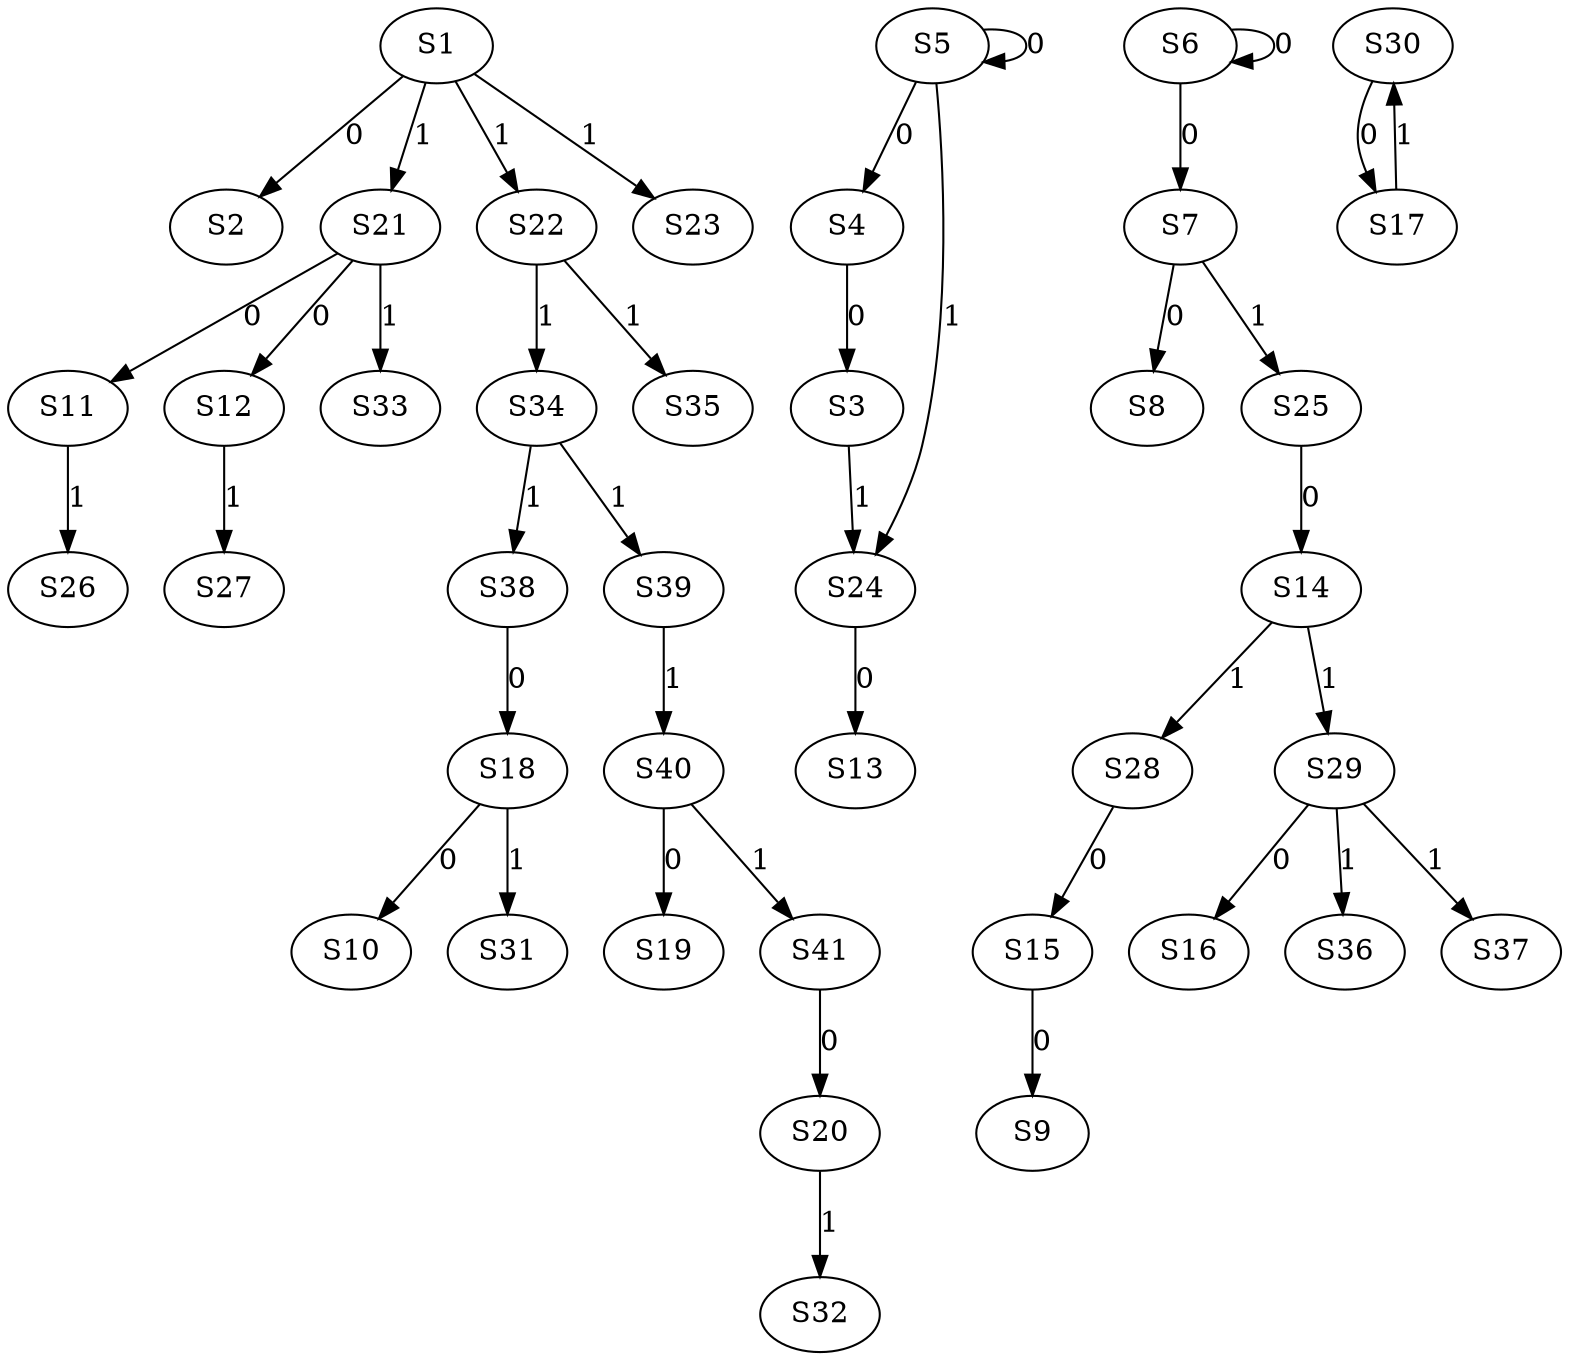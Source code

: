 strict digraph {
	S1 -> S2 [ label = 0 ];
	S4 -> S3 [ label = 0 ];
	S5 -> S4 [ label = 0 ];
	S5 -> S5 [ label = 0 ];
	S6 -> S6 [ label = 0 ];
	S6 -> S7 [ label = 0 ];
	S7 -> S8 [ label = 0 ];
	S15 -> S9 [ label = 0 ];
	S18 -> S10 [ label = 0 ];
	S21 -> S11 [ label = 0 ];
	S21 -> S12 [ label = 0 ];
	S24 -> S13 [ label = 0 ];
	S25 -> S14 [ label = 0 ];
	S28 -> S15 [ label = 0 ];
	S29 -> S16 [ label = 0 ];
	S30 -> S17 [ label = 0 ];
	S38 -> S18 [ label = 0 ];
	S40 -> S19 [ label = 0 ];
	S41 -> S20 [ label = 0 ];
	S1 -> S21 [ label = 1 ];
	S1 -> S22 [ label = 1 ];
	S1 -> S23 [ label = 1 ];
	S5 -> S24 [ label = 1 ];
	S7 -> S25 [ label = 1 ];
	S11 -> S26 [ label = 1 ];
	S12 -> S27 [ label = 1 ];
	S14 -> S28 [ label = 1 ];
	S14 -> S29 [ label = 1 ];
	S17 -> S30 [ label = 1 ];
	S18 -> S31 [ label = 1 ];
	S20 -> S32 [ label = 1 ];
	S21 -> S33 [ label = 1 ];
	S22 -> S34 [ label = 1 ];
	S22 -> S35 [ label = 1 ];
	S29 -> S36 [ label = 1 ];
	S29 -> S37 [ label = 1 ];
	S34 -> S38 [ label = 1 ];
	S34 -> S39 [ label = 1 ];
	S39 -> S40 [ label = 1 ];
	S40 -> S41 [ label = 1 ];
	S3 -> S24 [ label = 1 ];
}